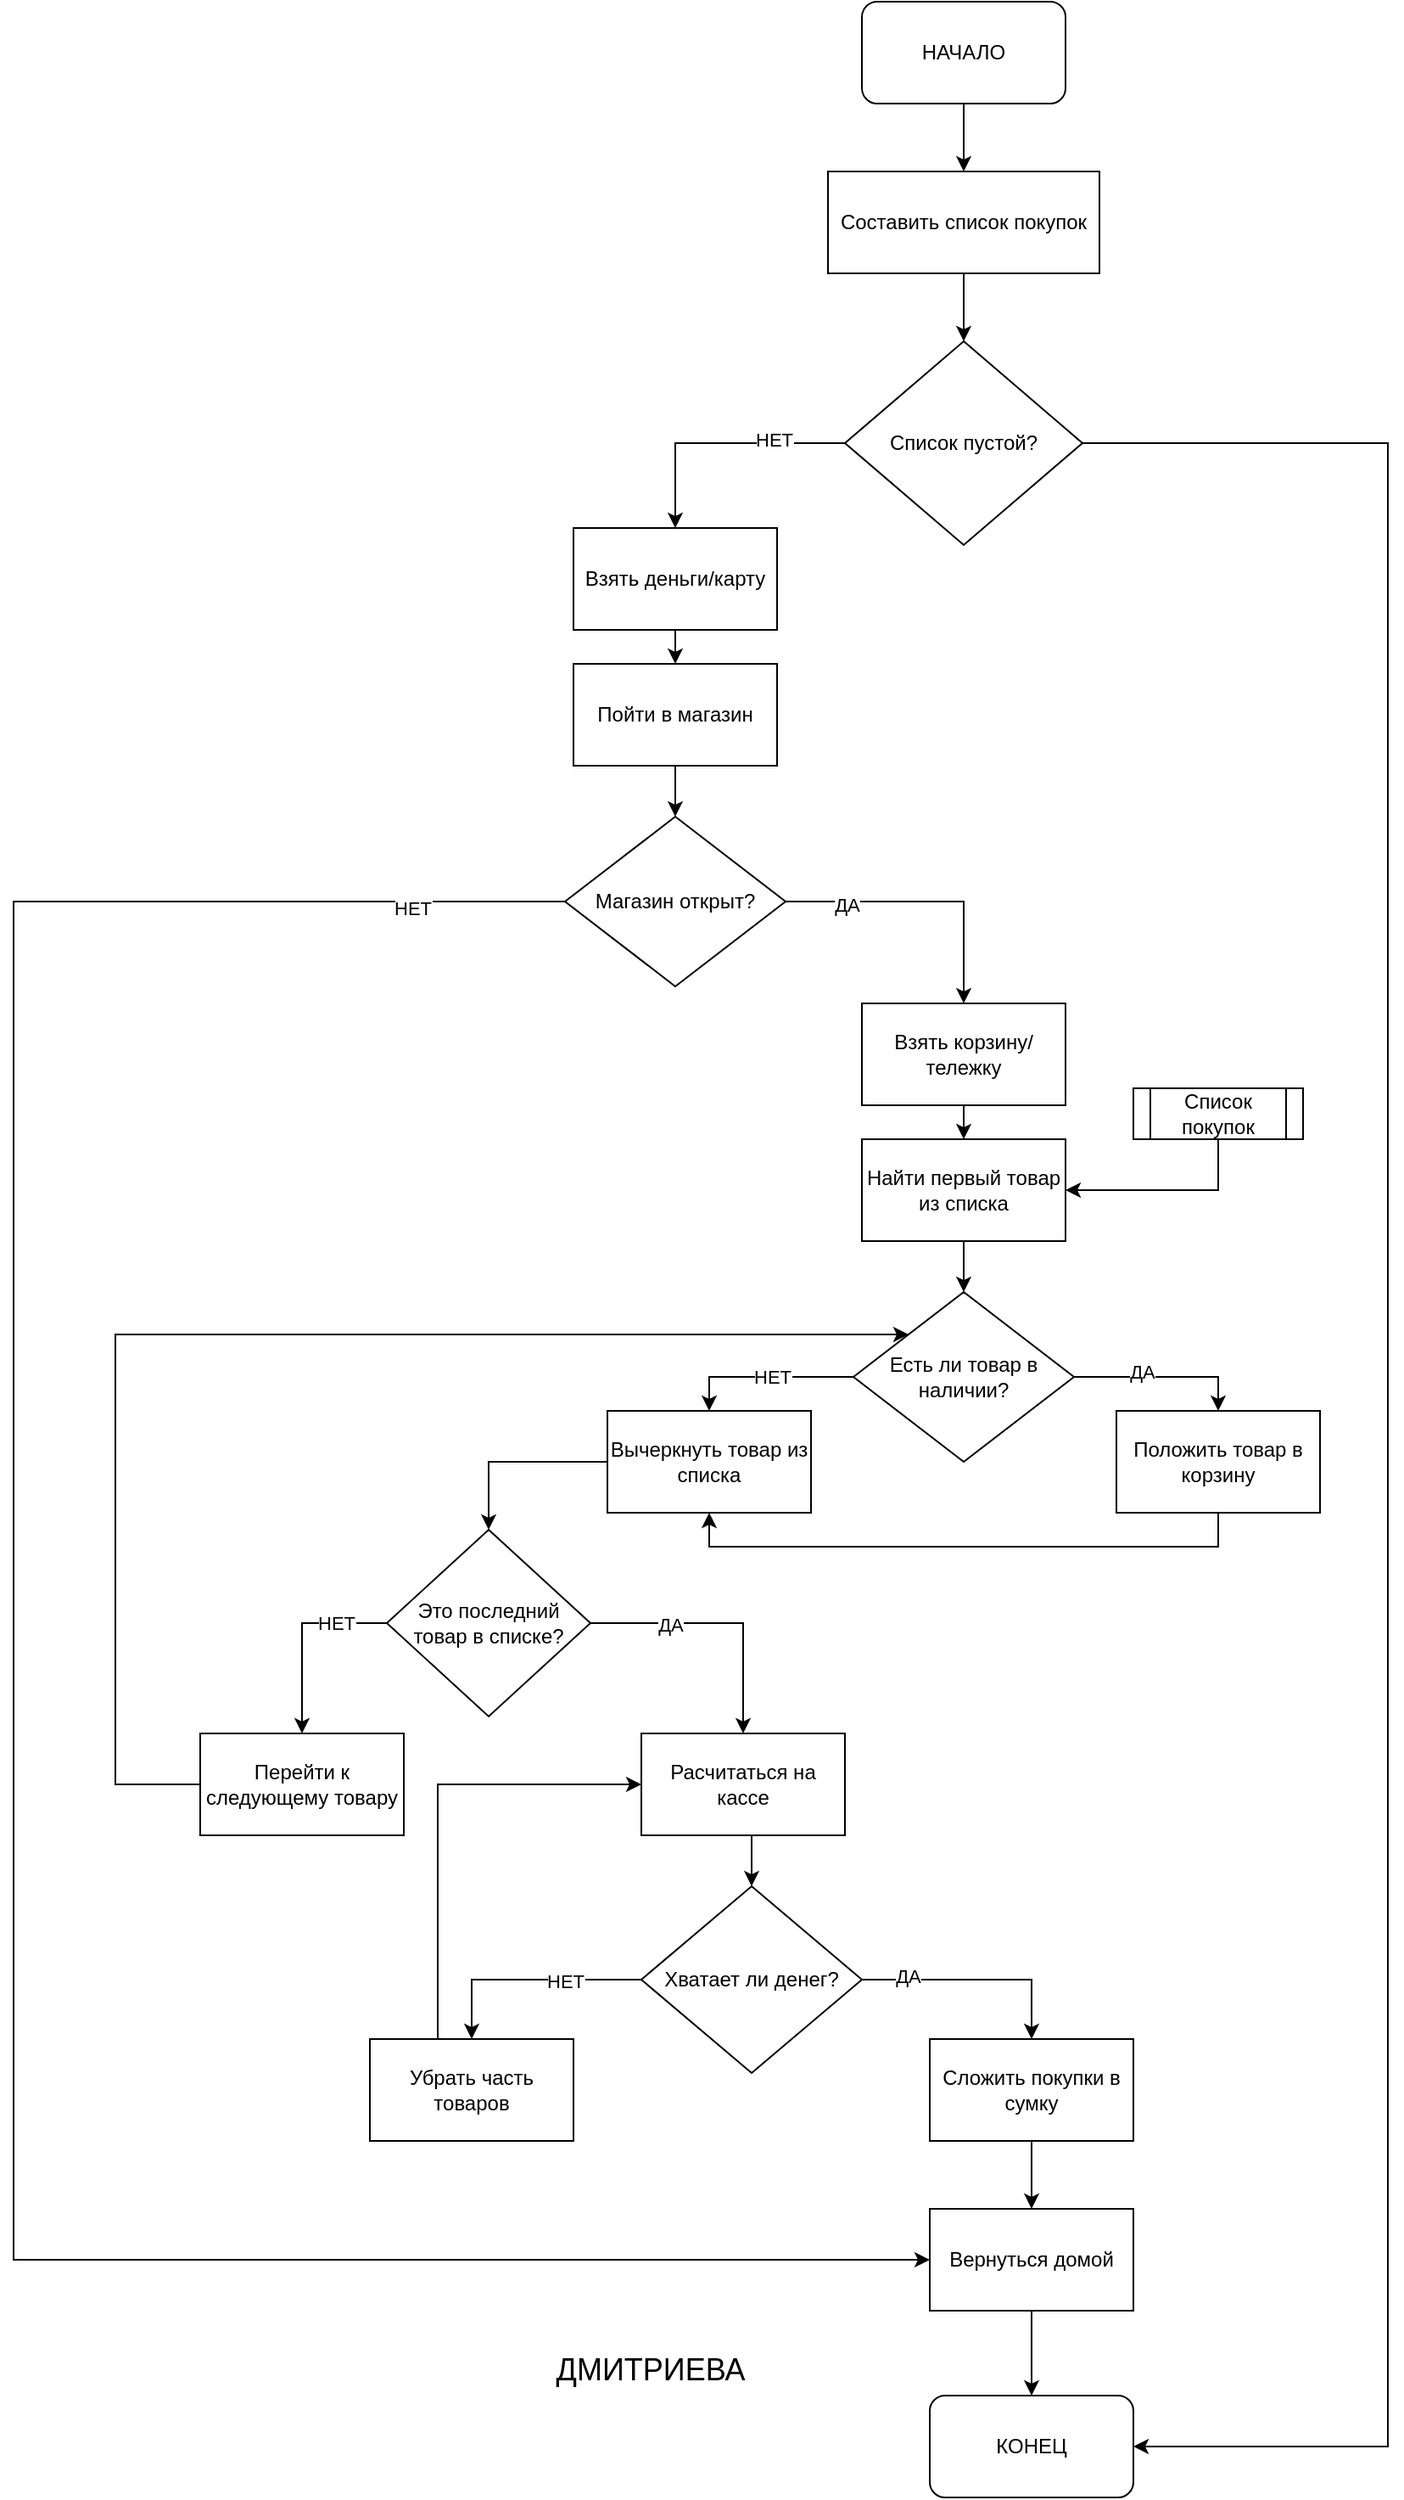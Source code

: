 <mxfile version="27.0.9">
  <diagram name="Страница — 1" id="h6FkLzUt9xwgBEsVMlJE">
    <mxGraphModel dx="3602" dy="1472" grid="1" gridSize="10" guides="1" tooltips="1" connect="1" arrows="1" fold="1" page="1" pageScale="1" pageWidth="827" pageHeight="1169" math="0" shadow="0">
      <root>
        <mxCell id="0" />
        <mxCell id="1" parent="0" />
        <mxCell id="_rr9GVIroXpk9Ex_MGXH-3" style="edgeStyle=orthogonalEdgeStyle;rounded=0;orthogonalLoop=1;jettySize=auto;html=1;exitX=0.5;exitY=1;exitDx=0;exitDy=0;entryX=0.5;entryY=0;entryDx=0;entryDy=0;" edge="1" parent="1" source="_rr9GVIroXpk9Ex_MGXH-1" target="_rr9GVIroXpk9Ex_MGXH-2">
          <mxGeometry relative="1" as="geometry" />
        </mxCell>
        <mxCell id="_rr9GVIroXpk9Ex_MGXH-1" value="НАЧАЛО" style="rounded=1;whiteSpace=wrap;html=1;" vertex="1" parent="1">
          <mxGeometry x="330" y="40" width="120" height="60" as="geometry" />
        </mxCell>
        <mxCell id="_rr9GVIroXpk9Ex_MGXH-6" style="edgeStyle=orthogonalEdgeStyle;rounded=0;orthogonalLoop=1;jettySize=auto;html=1;exitX=0.5;exitY=1;exitDx=0;exitDy=0;entryX=0.5;entryY=0;entryDx=0;entryDy=0;" edge="1" parent="1" source="_rr9GVIroXpk9Ex_MGXH-2" target="_rr9GVIroXpk9Ex_MGXH-5">
          <mxGeometry relative="1" as="geometry" />
        </mxCell>
        <mxCell id="_rr9GVIroXpk9Ex_MGXH-2" value="Составить список покупок" style="rounded=0;whiteSpace=wrap;html=1;" vertex="1" parent="1">
          <mxGeometry x="310" y="140" width="160" height="60" as="geometry" />
        </mxCell>
        <mxCell id="_rr9GVIroXpk9Ex_MGXH-8" style="edgeStyle=orthogonalEdgeStyle;rounded=0;orthogonalLoop=1;jettySize=auto;html=1;entryX=0.5;entryY=0;entryDx=0;entryDy=0;" edge="1" parent="1" source="_rr9GVIroXpk9Ex_MGXH-5" target="_rr9GVIroXpk9Ex_MGXH-7">
          <mxGeometry relative="1" as="geometry" />
        </mxCell>
        <mxCell id="_rr9GVIroXpk9Ex_MGXH-9" value="НЕТ" style="edgeLabel;html=1;align=center;verticalAlign=middle;resizable=0;points=[];" vertex="1" connectable="0" parent="_rr9GVIroXpk9Ex_MGXH-8">
          <mxGeometry x="-0.432" y="-2" relative="1" as="geometry">
            <mxPoint as="offset" />
          </mxGeometry>
        </mxCell>
        <mxCell id="_rr9GVIroXpk9Ex_MGXH-59" style="edgeStyle=orthogonalEdgeStyle;rounded=0;orthogonalLoop=1;jettySize=auto;html=1;exitX=1;exitY=0.5;exitDx=0;exitDy=0;entryX=1;entryY=0.5;entryDx=0;entryDy=0;" edge="1" parent="1" source="_rr9GVIroXpk9Ex_MGXH-5" target="_rr9GVIroXpk9Ex_MGXH-58">
          <mxGeometry relative="1" as="geometry">
            <Array as="points">
              <mxPoint x="640" y="300" />
              <mxPoint x="640" y="1480" />
            </Array>
          </mxGeometry>
        </mxCell>
        <mxCell id="_rr9GVIroXpk9Ex_MGXH-5" value="Список пустой?" style="rhombus;whiteSpace=wrap;html=1;" vertex="1" parent="1">
          <mxGeometry x="320" y="240" width="140" height="120" as="geometry" />
        </mxCell>
        <mxCell id="_rr9GVIroXpk9Ex_MGXH-11" style="edgeStyle=orthogonalEdgeStyle;rounded=0;orthogonalLoop=1;jettySize=auto;html=1;exitX=0.5;exitY=1;exitDx=0;exitDy=0;entryX=0.5;entryY=0;entryDx=0;entryDy=0;" edge="1" parent="1" source="_rr9GVIroXpk9Ex_MGXH-7" target="_rr9GVIroXpk9Ex_MGXH-10">
          <mxGeometry relative="1" as="geometry" />
        </mxCell>
        <mxCell id="_rr9GVIroXpk9Ex_MGXH-7" value="Взять деньги/карту" style="rounded=0;whiteSpace=wrap;html=1;" vertex="1" parent="1">
          <mxGeometry x="160" y="350" width="120" height="60" as="geometry" />
        </mxCell>
        <mxCell id="_rr9GVIroXpk9Ex_MGXH-13" style="edgeStyle=orthogonalEdgeStyle;rounded=0;orthogonalLoop=1;jettySize=auto;html=1;exitX=0.5;exitY=1;exitDx=0;exitDy=0;entryX=0.5;entryY=0;entryDx=0;entryDy=0;" edge="1" parent="1" source="_rr9GVIroXpk9Ex_MGXH-10" target="_rr9GVIroXpk9Ex_MGXH-12">
          <mxGeometry relative="1" as="geometry" />
        </mxCell>
        <mxCell id="_rr9GVIroXpk9Ex_MGXH-10" value="Пойти в магазин" style="rounded=0;whiteSpace=wrap;html=1;" vertex="1" parent="1">
          <mxGeometry x="160" y="430" width="120" height="60" as="geometry" />
        </mxCell>
        <mxCell id="_rr9GVIroXpk9Ex_MGXH-15" style="edgeStyle=orthogonalEdgeStyle;rounded=0;orthogonalLoop=1;jettySize=auto;html=1;exitX=1;exitY=0.5;exitDx=0;exitDy=0;entryX=0.5;entryY=0;entryDx=0;entryDy=0;" edge="1" parent="1" source="_rr9GVIroXpk9Ex_MGXH-12" target="_rr9GVIroXpk9Ex_MGXH-14">
          <mxGeometry relative="1" as="geometry" />
        </mxCell>
        <mxCell id="_rr9GVIroXpk9Ex_MGXH-16" value="ДА" style="edgeLabel;html=1;align=center;verticalAlign=middle;resizable=0;points=[];" vertex="1" connectable="0" parent="_rr9GVIroXpk9Ex_MGXH-15">
          <mxGeometry x="-0.564" y="-2" relative="1" as="geometry">
            <mxPoint as="offset" />
          </mxGeometry>
        </mxCell>
        <mxCell id="_rr9GVIroXpk9Ex_MGXH-54" style="edgeStyle=orthogonalEdgeStyle;rounded=0;orthogonalLoop=1;jettySize=auto;html=1;exitX=0;exitY=0.5;exitDx=0;exitDy=0;entryX=0;entryY=0.5;entryDx=0;entryDy=0;" edge="1" parent="1" source="_rr9GVIroXpk9Ex_MGXH-12" target="_rr9GVIroXpk9Ex_MGXH-51">
          <mxGeometry relative="1" as="geometry">
            <Array as="points">
              <mxPoint x="-170" y="570" />
              <mxPoint x="-170" y="1370" />
            </Array>
          </mxGeometry>
        </mxCell>
        <mxCell id="_rr9GVIroXpk9Ex_MGXH-55" value="НЕТ" style="edgeLabel;html=1;align=center;verticalAlign=middle;resizable=0;points=[];" vertex="1" connectable="0" parent="_rr9GVIroXpk9Ex_MGXH-54">
          <mxGeometry x="-0.891" y="4" relative="1" as="geometry">
            <mxPoint as="offset" />
          </mxGeometry>
        </mxCell>
        <mxCell id="_rr9GVIroXpk9Ex_MGXH-12" value="Магазин открыт?" style="rhombus;whiteSpace=wrap;html=1;" vertex="1" parent="1">
          <mxGeometry x="155" y="520" width="130" height="100" as="geometry" />
        </mxCell>
        <mxCell id="_rr9GVIroXpk9Ex_MGXH-18" style="edgeStyle=orthogonalEdgeStyle;rounded=0;orthogonalLoop=1;jettySize=auto;html=1;exitX=0.5;exitY=1;exitDx=0;exitDy=0;entryX=0.5;entryY=0;entryDx=0;entryDy=0;" edge="1" parent="1" source="_rr9GVIroXpk9Ex_MGXH-14" target="_rr9GVIroXpk9Ex_MGXH-17">
          <mxGeometry relative="1" as="geometry" />
        </mxCell>
        <mxCell id="_rr9GVIroXpk9Ex_MGXH-14" value="Взять корзину/тележку" style="rounded=0;whiteSpace=wrap;html=1;" vertex="1" parent="1">
          <mxGeometry x="330" y="630" width="120" height="60" as="geometry" />
        </mxCell>
        <mxCell id="_rr9GVIroXpk9Ex_MGXH-22" style="edgeStyle=orthogonalEdgeStyle;rounded=0;orthogonalLoop=1;jettySize=auto;html=1;exitX=0.5;exitY=1;exitDx=0;exitDy=0;entryX=0.5;entryY=0;entryDx=0;entryDy=0;" edge="1" parent="1" source="_rr9GVIroXpk9Ex_MGXH-17" target="_rr9GVIroXpk9Ex_MGXH-21">
          <mxGeometry relative="1" as="geometry" />
        </mxCell>
        <mxCell id="_rr9GVIroXpk9Ex_MGXH-17" value="Найти первый товар из списка" style="rounded=0;whiteSpace=wrap;html=1;" vertex="1" parent="1">
          <mxGeometry x="330" y="710" width="120" height="60" as="geometry" />
        </mxCell>
        <mxCell id="_rr9GVIroXpk9Ex_MGXH-20" style="edgeStyle=orthogonalEdgeStyle;rounded=0;orthogonalLoop=1;jettySize=auto;html=1;entryX=1;entryY=0.5;entryDx=0;entryDy=0;" edge="1" parent="1" source="_rr9GVIroXpk9Ex_MGXH-19" target="_rr9GVIroXpk9Ex_MGXH-17">
          <mxGeometry relative="1" as="geometry">
            <Array as="points">
              <mxPoint x="540" y="740" />
            </Array>
          </mxGeometry>
        </mxCell>
        <mxCell id="_rr9GVIroXpk9Ex_MGXH-19" value="Список покупок" style="shape=process;whiteSpace=wrap;html=1;backgroundOutline=1;" vertex="1" parent="1">
          <mxGeometry x="490" y="680" width="100" height="30" as="geometry" />
        </mxCell>
        <mxCell id="_rr9GVIroXpk9Ex_MGXH-24" style="edgeStyle=orthogonalEdgeStyle;rounded=0;orthogonalLoop=1;jettySize=auto;html=1;exitX=1;exitY=0.5;exitDx=0;exitDy=0;entryX=0.5;entryY=0;entryDx=0;entryDy=0;" edge="1" parent="1" source="_rr9GVIroXpk9Ex_MGXH-21" target="_rr9GVIroXpk9Ex_MGXH-23">
          <mxGeometry relative="1" as="geometry" />
        </mxCell>
        <mxCell id="_rr9GVIroXpk9Ex_MGXH-27" value="ДА" style="edgeLabel;html=1;align=center;verticalAlign=middle;resizable=0;points=[];" vertex="1" connectable="0" parent="_rr9GVIroXpk9Ex_MGXH-24">
          <mxGeometry x="-0.237" y="3" relative="1" as="geometry">
            <mxPoint as="offset" />
          </mxGeometry>
        </mxCell>
        <mxCell id="_rr9GVIroXpk9Ex_MGXH-26" style="edgeStyle=orthogonalEdgeStyle;rounded=0;orthogonalLoop=1;jettySize=auto;html=1;exitX=0;exitY=0.5;exitDx=0;exitDy=0;entryX=0.5;entryY=0;entryDx=0;entryDy=0;" edge="1" parent="1" source="_rr9GVIroXpk9Ex_MGXH-21" target="_rr9GVIroXpk9Ex_MGXH-25">
          <mxGeometry relative="1" as="geometry" />
        </mxCell>
        <mxCell id="_rr9GVIroXpk9Ex_MGXH-28" value="НЕТ" style="edgeLabel;html=1;align=center;verticalAlign=middle;resizable=0;points=[];" vertex="1" connectable="0" parent="_rr9GVIroXpk9Ex_MGXH-26">
          <mxGeometry x="-0.072" relative="1" as="geometry">
            <mxPoint as="offset" />
          </mxGeometry>
        </mxCell>
        <mxCell id="_rr9GVIroXpk9Ex_MGXH-21" value="Есть ли товар в наличии?" style="rhombus;whiteSpace=wrap;html=1;" vertex="1" parent="1">
          <mxGeometry x="325" y="800" width="130" height="100" as="geometry" />
        </mxCell>
        <mxCell id="_rr9GVIroXpk9Ex_MGXH-31" style="edgeStyle=orthogonalEdgeStyle;rounded=0;orthogonalLoop=1;jettySize=auto;html=1;exitX=0.5;exitY=1;exitDx=0;exitDy=0;entryX=0.5;entryY=1;entryDx=0;entryDy=0;" edge="1" parent="1" source="_rr9GVIroXpk9Ex_MGXH-23" target="_rr9GVIroXpk9Ex_MGXH-25">
          <mxGeometry relative="1" as="geometry" />
        </mxCell>
        <mxCell id="_rr9GVIroXpk9Ex_MGXH-23" value="Положить товар в корзину" style="rounded=0;whiteSpace=wrap;html=1;" vertex="1" parent="1">
          <mxGeometry x="480" y="870" width="120" height="60" as="geometry" />
        </mxCell>
        <mxCell id="_rr9GVIroXpk9Ex_MGXH-33" style="edgeStyle=orthogonalEdgeStyle;rounded=0;orthogonalLoop=1;jettySize=auto;html=1;entryX=0.5;entryY=0;entryDx=0;entryDy=0;" edge="1" parent="1" source="_rr9GVIroXpk9Ex_MGXH-25" target="_rr9GVIroXpk9Ex_MGXH-32">
          <mxGeometry relative="1" as="geometry" />
        </mxCell>
        <mxCell id="_rr9GVIroXpk9Ex_MGXH-25" value="Вычеркнуть товар из списка" style="rounded=0;whiteSpace=wrap;html=1;" vertex="1" parent="1">
          <mxGeometry x="180" y="870" width="120" height="60" as="geometry" />
        </mxCell>
        <mxCell id="_rr9GVIroXpk9Ex_MGXH-35" style="edgeStyle=orthogonalEdgeStyle;rounded=0;orthogonalLoop=1;jettySize=auto;html=1;exitX=0;exitY=0.5;exitDx=0;exitDy=0;entryX=0.5;entryY=0;entryDx=0;entryDy=0;" edge="1" parent="1" source="_rr9GVIroXpk9Ex_MGXH-32" target="_rr9GVIroXpk9Ex_MGXH-34">
          <mxGeometry relative="1" as="geometry" />
        </mxCell>
        <mxCell id="_rr9GVIroXpk9Ex_MGXH-36" value="НЕТ" style="edgeLabel;html=1;align=center;verticalAlign=middle;resizable=0;points=[];" vertex="1" connectable="0" parent="_rr9GVIroXpk9Ex_MGXH-35">
          <mxGeometry x="-0.476" relative="1" as="geometry">
            <mxPoint as="offset" />
          </mxGeometry>
        </mxCell>
        <mxCell id="_rr9GVIroXpk9Ex_MGXH-40" style="edgeStyle=orthogonalEdgeStyle;rounded=0;orthogonalLoop=1;jettySize=auto;html=1;exitX=1;exitY=0.5;exitDx=0;exitDy=0;entryX=0.5;entryY=0;entryDx=0;entryDy=0;" edge="1" parent="1" source="_rr9GVIroXpk9Ex_MGXH-32" target="_rr9GVIroXpk9Ex_MGXH-39">
          <mxGeometry relative="1" as="geometry" />
        </mxCell>
        <mxCell id="_rr9GVIroXpk9Ex_MGXH-41" value="ДА" style="edgeLabel;html=1;align=center;verticalAlign=middle;resizable=0;points=[];" vertex="1" connectable="0" parent="_rr9GVIroXpk9Ex_MGXH-40">
          <mxGeometry x="-0.402" y="-1" relative="1" as="geometry">
            <mxPoint as="offset" />
          </mxGeometry>
        </mxCell>
        <mxCell id="_rr9GVIroXpk9Ex_MGXH-32" value="Это последний товар в списке?" style="rhombus;whiteSpace=wrap;html=1;" vertex="1" parent="1">
          <mxGeometry x="50" y="940" width="120" height="110" as="geometry" />
        </mxCell>
        <mxCell id="_rr9GVIroXpk9Ex_MGXH-38" style="edgeStyle=orthogonalEdgeStyle;rounded=0;orthogonalLoop=1;jettySize=auto;html=1;entryX=0;entryY=0;entryDx=0;entryDy=0;" edge="1" parent="1" source="_rr9GVIroXpk9Ex_MGXH-34" target="_rr9GVIroXpk9Ex_MGXH-21">
          <mxGeometry relative="1" as="geometry">
            <Array as="points">
              <mxPoint x="-110" y="1090" />
              <mxPoint x="-110" y="825" />
            </Array>
          </mxGeometry>
        </mxCell>
        <mxCell id="_rr9GVIroXpk9Ex_MGXH-34" value="Перейти к следующему товару" style="rounded=0;whiteSpace=wrap;html=1;" vertex="1" parent="1">
          <mxGeometry x="-60" y="1060" width="120" height="60" as="geometry" />
        </mxCell>
        <mxCell id="_rr9GVIroXpk9Ex_MGXH-48" style="edgeStyle=orthogonalEdgeStyle;rounded=0;orthogonalLoop=1;jettySize=auto;html=1;exitX=0.5;exitY=1;exitDx=0;exitDy=0;entryX=0.5;entryY=0;entryDx=0;entryDy=0;" edge="1" parent="1" source="_rr9GVIroXpk9Ex_MGXH-39" target="_rr9GVIroXpk9Ex_MGXH-42">
          <mxGeometry relative="1" as="geometry" />
        </mxCell>
        <mxCell id="_rr9GVIroXpk9Ex_MGXH-39" value="Расчитаться на кассе" style="rounded=0;whiteSpace=wrap;html=1;" vertex="1" parent="1">
          <mxGeometry x="200" y="1060" width="120" height="60" as="geometry" />
        </mxCell>
        <mxCell id="_rr9GVIroXpk9Ex_MGXH-44" style="edgeStyle=orthogonalEdgeStyle;rounded=0;orthogonalLoop=1;jettySize=auto;html=1;exitX=0;exitY=0.5;exitDx=0;exitDy=0;entryX=0.5;entryY=0;entryDx=0;entryDy=0;" edge="1" parent="1" source="_rr9GVIroXpk9Ex_MGXH-42" target="_rr9GVIroXpk9Ex_MGXH-43">
          <mxGeometry relative="1" as="geometry" />
        </mxCell>
        <mxCell id="_rr9GVIroXpk9Ex_MGXH-45" value="НЕТ" style="edgeLabel;html=1;align=center;verticalAlign=middle;resizable=0;points=[];" vertex="1" connectable="0" parent="_rr9GVIroXpk9Ex_MGXH-44">
          <mxGeometry x="-0.336" y="1" relative="1" as="geometry">
            <mxPoint as="offset" />
          </mxGeometry>
        </mxCell>
        <mxCell id="_rr9GVIroXpk9Ex_MGXH-47" style="edgeStyle=orthogonalEdgeStyle;rounded=0;orthogonalLoop=1;jettySize=auto;html=1;exitX=1;exitY=0.5;exitDx=0;exitDy=0;entryX=0.5;entryY=0;entryDx=0;entryDy=0;" edge="1" parent="1" source="_rr9GVIroXpk9Ex_MGXH-42" target="_rr9GVIroXpk9Ex_MGXH-46">
          <mxGeometry relative="1" as="geometry" />
        </mxCell>
        <mxCell id="_rr9GVIroXpk9Ex_MGXH-50" value="ДА" style="edgeLabel;html=1;align=center;verticalAlign=middle;resizable=0;points=[];" vertex="1" connectable="0" parent="_rr9GVIroXpk9Ex_MGXH-47">
          <mxGeometry x="-0.61" y="2" relative="1" as="geometry">
            <mxPoint as="offset" />
          </mxGeometry>
        </mxCell>
        <mxCell id="_rr9GVIroXpk9Ex_MGXH-42" value="Хватает ли денег?" style="rhombus;whiteSpace=wrap;html=1;" vertex="1" parent="1">
          <mxGeometry x="200" y="1150" width="130" height="110" as="geometry" />
        </mxCell>
        <mxCell id="_rr9GVIroXpk9Ex_MGXH-49" style="edgeStyle=orthogonalEdgeStyle;rounded=0;orthogonalLoop=1;jettySize=auto;html=1;exitX=0.25;exitY=0;exitDx=0;exitDy=0;entryX=0;entryY=0.5;entryDx=0;entryDy=0;" edge="1" parent="1" source="_rr9GVIroXpk9Ex_MGXH-43" target="_rr9GVIroXpk9Ex_MGXH-39">
          <mxGeometry relative="1" as="geometry">
            <Array as="points">
              <mxPoint x="80" y="1240" />
              <mxPoint x="80" y="1090" />
            </Array>
          </mxGeometry>
        </mxCell>
        <mxCell id="_rr9GVIroXpk9Ex_MGXH-43" value="Убрать часть товаров" style="rounded=0;whiteSpace=wrap;html=1;" vertex="1" parent="1">
          <mxGeometry x="40" y="1240" width="120" height="60" as="geometry" />
        </mxCell>
        <mxCell id="_rr9GVIroXpk9Ex_MGXH-52" style="edgeStyle=orthogonalEdgeStyle;rounded=0;orthogonalLoop=1;jettySize=auto;html=1;exitX=0.5;exitY=1;exitDx=0;exitDy=0;entryX=0.5;entryY=0;entryDx=0;entryDy=0;" edge="1" parent="1" source="_rr9GVIroXpk9Ex_MGXH-46" target="_rr9GVIroXpk9Ex_MGXH-51">
          <mxGeometry relative="1" as="geometry" />
        </mxCell>
        <mxCell id="_rr9GVIroXpk9Ex_MGXH-46" value="Сложить покупки в сумку" style="rounded=0;whiteSpace=wrap;html=1;" vertex="1" parent="1">
          <mxGeometry x="370" y="1240" width="120" height="60" as="geometry" />
        </mxCell>
        <mxCell id="_rr9GVIroXpk9Ex_MGXH-60" style="edgeStyle=orthogonalEdgeStyle;rounded=0;orthogonalLoop=1;jettySize=auto;html=1;exitX=0.5;exitY=1;exitDx=0;exitDy=0;entryX=0.5;entryY=0;entryDx=0;entryDy=0;" edge="1" parent="1" source="_rr9GVIroXpk9Ex_MGXH-51" target="_rr9GVIroXpk9Ex_MGXH-58">
          <mxGeometry relative="1" as="geometry" />
        </mxCell>
        <mxCell id="_rr9GVIroXpk9Ex_MGXH-51" value="Вернуться домой" style="rounded=0;whiteSpace=wrap;html=1;" vertex="1" parent="1">
          <mxGeometry x="370" y="1340" width="120" height="60" as="geometry" />
        </mxCell>
        <mxCell id="_rr9GVIroXpk9Ex_MGXH-58" value="КОНЕЦ" style="rounded=1;whiteSpace=wrap;html=1;" vertex="1" parent="1">
          <mxGeometry x="370" y="1450" width="120" height="60" as="geometry" />
        </mxCell>
        <mxCell id="_rr9GVIroXpk9Ex_MGXH-61" value="&lt;font style=&quot;font-size: 18px;&quot;&gt;ДМИТРИЕВА&lt;/font&gt;" style="text;html=1;align=center;verticalAlign=middle;resizable=0;points=[];autosize=1;strokeColor=none;fillColor=none;" vertex="1" parent="1">
          <mxGeometry x="140" y="1415" width="130" height="40" as="geometry" />
        </mxCell>
      </root>
    </mxGraphModel>
  </diagram>
</mxfile>
